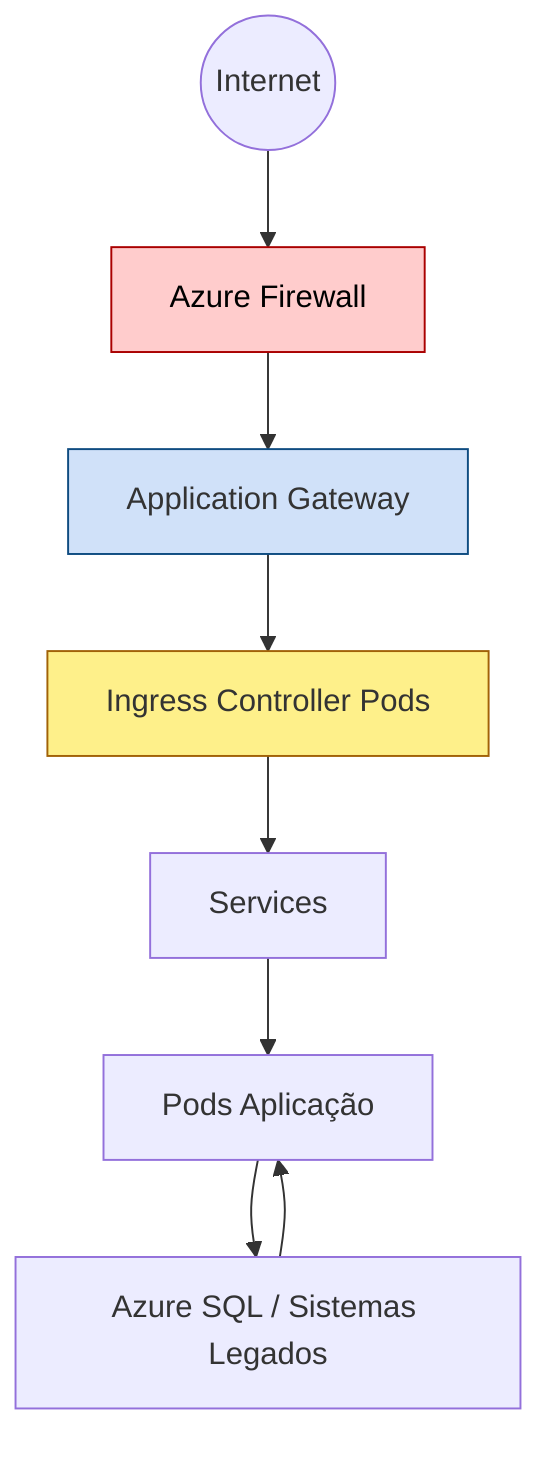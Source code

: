 graph TD
  Internet((Internet))
  AzureFirewall[Azure Firewall]
  AppGateway[Application Gateway]
  Ingress[Ingress Controller Pods]
  Service[Services]
  Pods[Pods Aplicação]
  DB[Azure SQL / Sistemas Legados]

  Internet --> AzureFirewall
  AzureFirewall --> AppGateway
  AppGateway --> Ingress
  Ingress --> Service
  Service --> Pods
  Pods --> DB
  DB --> Pods

  style AzureFirewall fill:#ffcccc,stroke:#aa0000,color:#000
  style AppGateway fill:#d0e1f9,stroke:#0f4c81
  style Ingress fill:#fef08a,stroke:#a16207